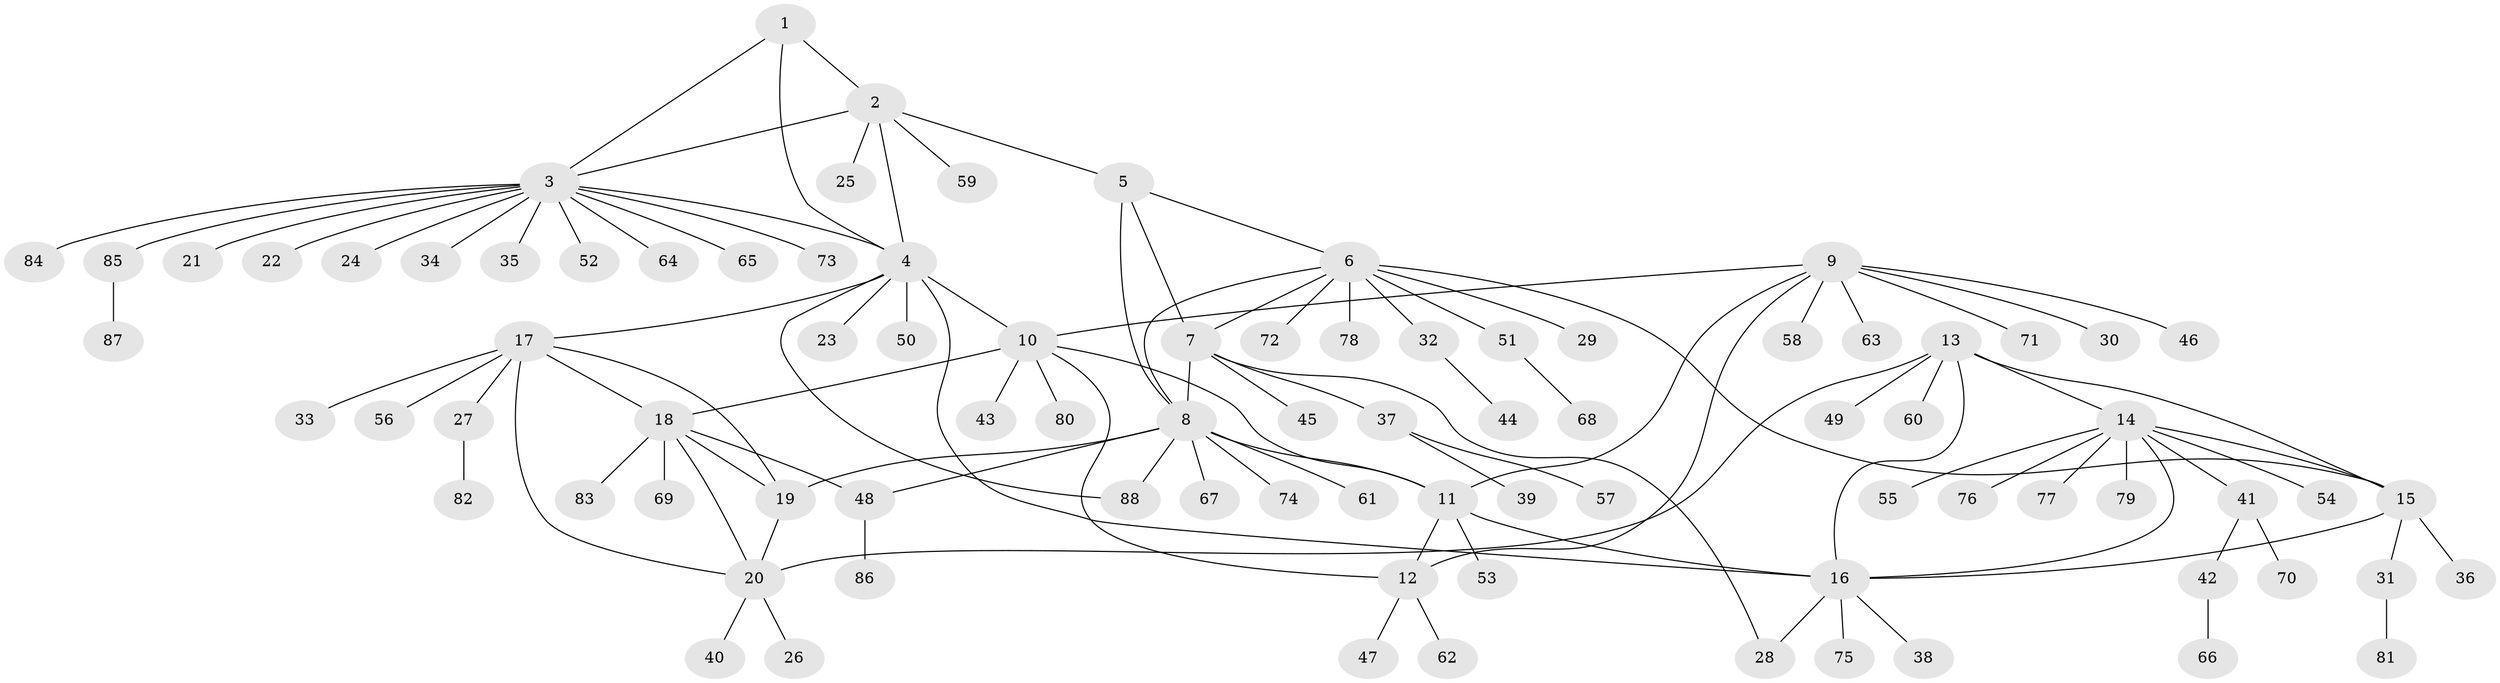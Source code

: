 // coarse degree distribution, {8: 0.0625, 4: 0.046875, 12: 0.03125, 6: 0.03125, 7: 0.03125, 5: 0.0625, 1: 0.671875, 3: 0.015625, 2: 0.046875}
// Generated by graph-tools (version 1.1) at 2025/52/02/27/25 19:52:21]
// undirected, 88 vertices, 111 edges
graph export_dot {
graph [start="1"]
  node [color=gray90,style=filled];
  1;
  2;
  3;
  4;
  5;
  6;
  7;
  8;
  9;
  10;
  11;
  12;
  13;
  14;
  15;
  16;
  17;
  18;
  19;
  20;
  21;
  22;
  23;
  24;
  25;
  26;
  27;
  28;
  29;
  30;
  31;
  32;
  33;
  34;
  35;
  36;
  37;
  38;
  39;
  40;
  41;
  42;
  43;
  44;
  45;
  46;
  47;
  48;
  49;
  50;
  51;
  52;
  53;
  54;
  55;
  56;
  57;
  58;
  59;
  60;
  61;
  62;
  63;
  64;
  65;
  66;
  67;
  68;
  69;
  70;
  71;
  72;
  73;
  74;
  75;
  76;
  77;
  78;
  79;
  80;
  81;
  82;
  83;
  84;
  85;
  86;
  87;
  88;
  1 -- 2;
  1 -- 3;
  1 -- 4;
  2 -- 3;
  2 -- 4;
  2 -- 5;
  2 -- 25;
  2 -- 59;
  3 -- 4;
  3 -- 21;
  3 -- 22;
  3 -- 24;
  3 -- 34;
  3 -- 35;
  3 -- 52;
  3 -- 64;
  3 -- 65;
  3 -- 73;
  3 -- 84;
  3 -- 85;
  4 -- 10;
  4 -- 16;
  4 -- 17;
  4 -- 23;
  4 -- 50;
  4 -- 88;
  5 -- 6;
  5 -- 7;
  5 -- 8;
  6 -- 7;
  6 -- 8;
  6 -- 15;
  6 -- 29;
  6 -- 32;
  6 -- 51;
  6 -- 72;
  6 -- 78;
  7 -- 8;
  7 -- 28;
  7 -- 37;
  7 -- 45;
  8 -- 11;
  8 -- 19;
  8 -- 48;
  8 -- 61;
  8 -- 67;
  8 -- 74;
  8 -- 88;
  9 -- 10;
  9 -- 11;
  9 -- 12;
  9 -- 30;
  9 -- 46;
  9 -- 58;
  9 -- 63;
  9 -- 71;
  10 -- 11;
  10 -- 12;
  10 -- 18;
  10 -- 43;
  10 -- 80;
  11 -- 12;
  11 -- 16;
  11 -- 53;
  12 -- 47;
  12 -- 62;
  13 -- 14;
  13 -- 15;
  13 -- 16;
  13 -- 20;
  13 -- 49;
  13 -- 60;
  14 -- 15;
  14 -- 16;
  14 -- 41;
  14 -- 54;
  14 -- 55;
  14 -- 76;
  14 -- 77;
  14 -- 79;
  15 -- 16;
  15 -- 31;
  15 -- 36;
  16 -- 28;
  16 -- 38;
  16 -- 75;
  17 -- 18;
  17 -- 19;
  17 -- 20;
  17 -- 27;
  17 -- 33;
  17 -- 56;
  18 -- 19;
  18 -- 20;
  18 -- 48;
  18 -- 69;
  18 -- 83;
  19 -- 20;
  20 -- 26;
  20 -- 40;
  27 -- 82;
  31 -- 81;
  32 -- 44;
  37 -- 39;
  37 -- 57;
  41 -- 42;
  41 -- 70;
  42 -- 66;
  48 -- 86;
  51 -- 68;
  85 -- 87;
}
